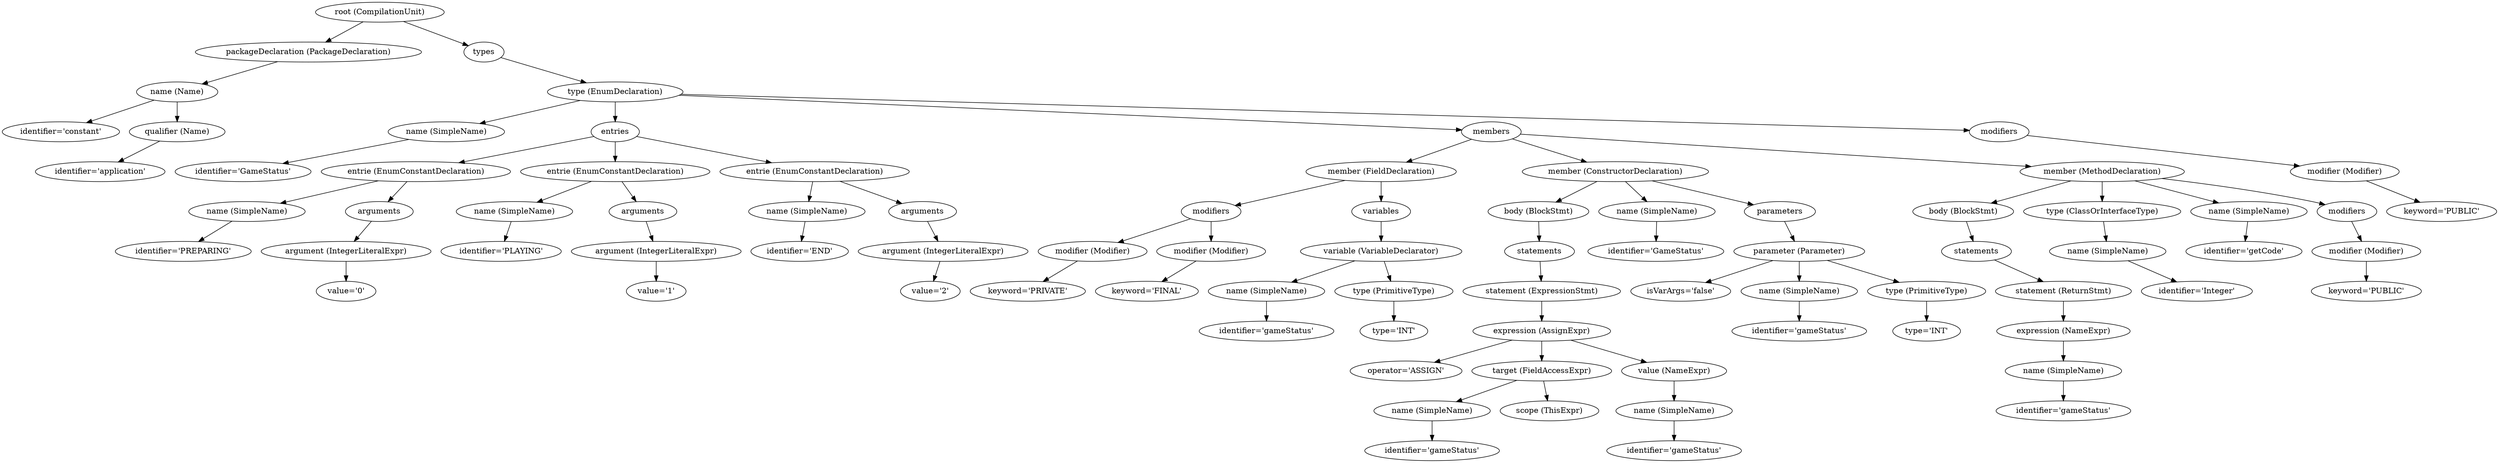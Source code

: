 digraph {
n0 [label="root (CompilationUnit)"];
n1 [label="packageDeclaration (PackageDeclaration)"];
n0 -> n1;
n2 [label="name (Name)"];
n1 -> n2;
n3 [label="identifier='constant'"];
n2 -> n3;
n4 [label="qualifier (Name)"];
n2 -> n4;
n5 [label="identifier='application'"];
n4 -> n5;
n6 [label="types"];
n0 -> n6;
n7 [label="type (EnumDeclaration)"];
n6 -> n7;
n8 [label="name (SimpleName)"];
n7 -> n8;
n9 [label="identifier='GameStatus'"];
n8 -> n9;
n10 [label="entries"];
n7 -> n10;
n11 [label="entrie (EnumConstantDeclaration)"];
n10 -> n11;
n12 [label="name (SimpleName)"];
n11 -> n12;
n13 [label="identifier='PREPARING'"];
n12 -> n13;
n14 [label="arguments"];
n11 -> n14;
n15 [label="argument (IntegerLiteralExpr)"];
n14 -> n15;
n16 [label="value='0'"];
n15 -> n16;
n17 [label="entrie (EnumConstantDeclaration)"];
n10 -> n17;
n18 [label="name (SimpleName)"];
n17 -> n18;
n19 [label="identifier='PLAYING'"];
n18 -> n19;
n20 [label="arguments"];
n17 -> n20;
n21 [label="argument (IntegerLiteralExpr)"];
n20 -> n21;
n22 [label="value='1'"];
n21 -> n22;
n23 [label="entrie (EnumConstantDeclaration)"];
n10 -> n23;
n24 [label="name (SimpleName)"];
n23 -> n24;
n25 [label="identifier='END'"];
n24 -> n25;
n26 [label="arguments"];
n23 -> n26;
n27 [label="argument (IntegerLiteralExpr)"];
n26 -> n27;
n28 [label="value='2'"];
n27 -> n28;
n29 [label="members"];
n7 -> n29;
n30 [label="member (FieldDeclaration)"];
n29 -> n30;
n31 [label="modifiers"];
n30 -> n31;
n32 [label="modifier (Modifier)"];
n31 -> n32;
n33 [label="keyword='PRIVATE'"];
n32 -> n33;
n34 [label="modifier (Modifier)"];
n31 -> n34;
n35 [label="keyword='FINAL'"];
n34 -> n35;
n36 [label="variables"];
n30 -> n36;
n37 [label="variable (VariableDeclarator)"];
n36 -> n37;
n38 [label="name (SimpleName)"];
n37 -> n38;
n39 [label="identifier='gameStatus'"];
n38 -> n39;
n40 [label="type (PrimitiveType)"];
n37 -> n40;
n41 [label="type='INT'"];
n40 -> n41;
n42 [label="member (ConstructorDeclaration)"];
n29 -> n42;
n43 [label="body (BlockStmt)"];
n42 -> n43;
n44 [label="statements"];
n43 -> n44;
n45 [label="statement (ExpressionStmt)"];
n44 -> n45;
n46 [label="expression (AssignExpr)"];
n45 -> n46;
n47 [label="operator='ASSIGN'"];
n46 -> n47;
n48 [label="target (FieldAccessExpr)"];
n46 -> n48;
n49 [label="name (SimpleName)"];
n48 -> n49;
n50 [label="identifier='gameStatus'"];
n49 -> n50;
n51 [label="scope (ThisExpr)"];
n48 -> n51;
n52 [label="value (NameExpr)"];
n46 -> n52;
n53 [label="name (SimpleName)"];
n52 -> n53;
n54 [label="identifier='gameStatus'"];
n53 -> n54;
n55 [label="name (SimpleName)"];
n42 -> n55;
n56 [label="identifier='GameStatus'"];
n55 -> n56;
n57 [label="parameters"];
n42 -> n57;
n58 [label="parameter (Parameter)"];
n57 -> n58;
n59 [label="isVarArgs='false'"];
n58 -> n59;
n60 [label="name (SimpleName)"];
n58 -> n60;
n61 [label="identifier='gameStatus'"];
n60 -> n61;
n62 [label="type (PrimitiveType)"];
n58 -> n62;
n63 [label="type='INT'"];
n62 -> n63;
n64 [label="member (MethodDeclaration)"];
n29 -> n64;
n65 [label="body (BlockStmt)"];
n64 -> n65;
n66 [label="statements"];
n65 -> n66;
n67 [label="statement (ReturnStmt)"];
n66 -> n67;
n68 [label="expression (NameExpr)"];
n67 -> n68;
n69 [label="name (SimpleName)"];
n68 -> n69;
n70 [label="identifier='gameStatus'"];
n69 -> n70;
n71 [label="type (ClassOrInterfaceType)"];
n64 -> n71;
n72 [label="name (SimpleName)"];
n71 -> n72;
n73 [label="identifier='Integer'"];
n72 -> n73;
n74 [label="name (SimpleName)"];
n64 -> n74;
n75 [label="identifier='getCode'"];
n74 -> n75;
n76 [label="modifiers"];
n64 -> n76;
n77 [label="modifier (Modifier)"];
n76 -> n77;
n78 [label="keyword='PUBLIC'"];
n77 -> n78;
n79 [label="modifiers"];
n7 -> n79;
n80 [label="modifier (Modifier)"];
n79 -> n80;
n81 [label="keyword='PUBLIC'"];
n80 -> n81;
}